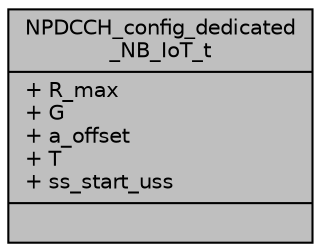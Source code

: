 digraph "NPDCCH_config_dedicated_NB_IoT_t"
{
 // LATEX_PDF_SIZE
  edge [fontname="Helvetica",fontsize="10",labelfontname="Helvetica",labelfontsize="10"];
  node [fontname="Helvetica",fontsize="10",shape=record];
  Node1 [label="{NPDCCH_config_dedicated\l_NB_IoT_t\n|+ R_max\l+ G\l+ a_offset\l+ T\l+ ss_start_uss\l|}",height=0.2,width=0.4,color="black", fillcolor="grey75", style="filled", fontcolor="black",tooltip=" "];
}
